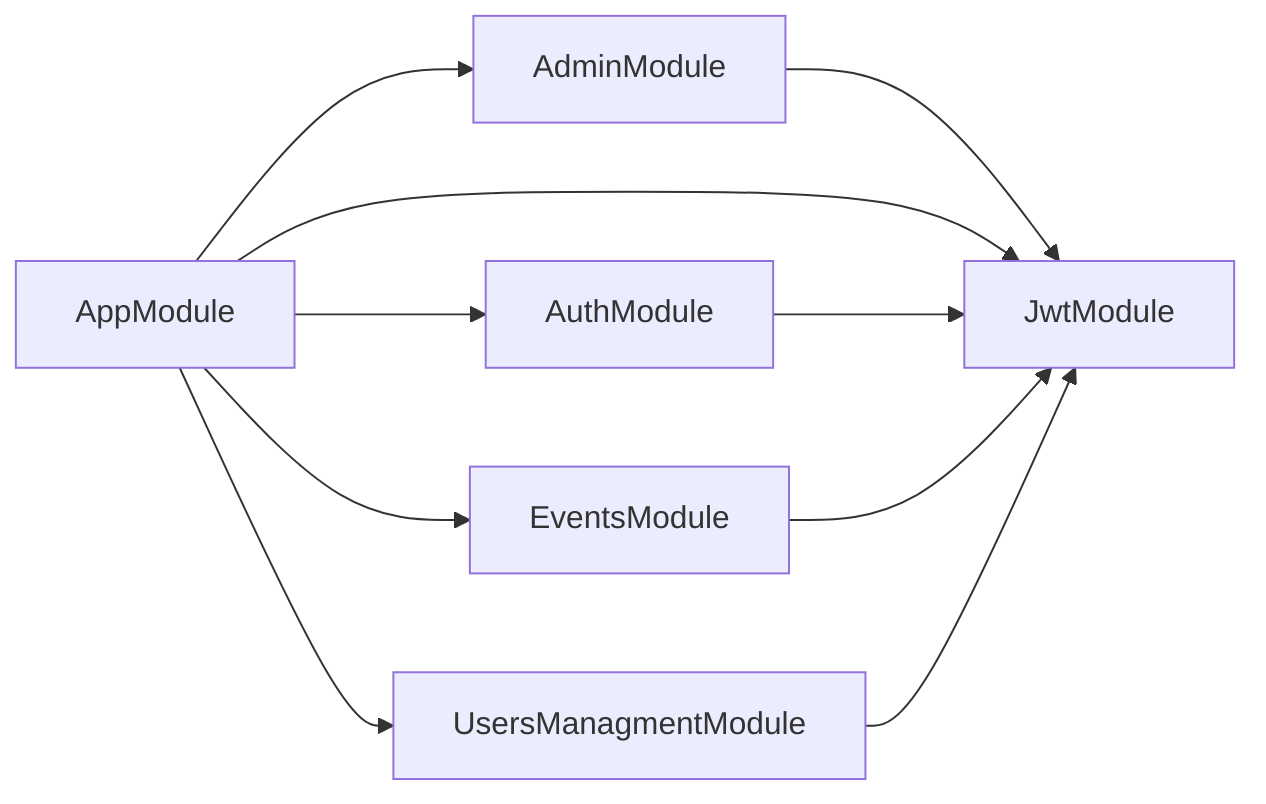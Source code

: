 graph LR
  AdminModule-->JwtModule
  AppModule-->AdminModule
  AppModule-->AuthModule
  AppModule-->EventsModule
  AppModule-->JwtModule
  AppModule-->UsersManagmentModule
  AuthModule-->JwtModule
  EventsModule-->JwtModule
  UsersManagmentModule-->JwtModule